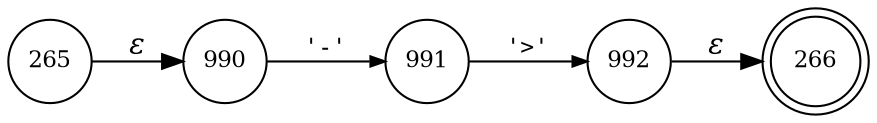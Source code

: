 digraph ATN {
rankdir=LR;
s266[fontsize=11, label="266", shape=doublecircle, fixedsize=true, width=.6];
s992[fontsize=11,label="992", shape=circle, fixedsize=true, width=.55, peripheries=1];
s265[fontsize=11,label="265", shape=circle, fixedsize=true, width=.55, peripheries=1];
s990[fontsize=11,label="990", shape=circle, fixedsize=true, width=.55, peripheries=1];
s991[fontsize=11,label="991", shape=circle, fixedsize=true, width=.55, peripheries=1];
s265 -> s990 [fontname="Times-Italic", label="&epsilon;"];
s990 -> s991 [fontsize=11, fontname="Courier", arrowsize=.7, label = "'-'", arrowhead = normal];
s991 -> s992 [fontsize=11, fontname="Courier", arrowsize=.7, label = "'>'", arrowhead = normal];
s992 -> s266 [fontname="Times-Italic", label="&epsilon;"];
}